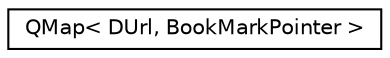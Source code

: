 digraph "类继承关系图"
{
  edge [fontname="Helvetica",fontsize="10",labelfontname="Helvetica",labelfontsize="10"];
  node [fontname="Helvetica",fontsize="10",shape=record];
  rankdir="LR";
  Node0 [label="QMap\< DUrl, BookMarkPointer \>",height=0.2,width=0.4,color="black", fillcolor="white", style="filled",URL="$class_q_map.html"];
}
